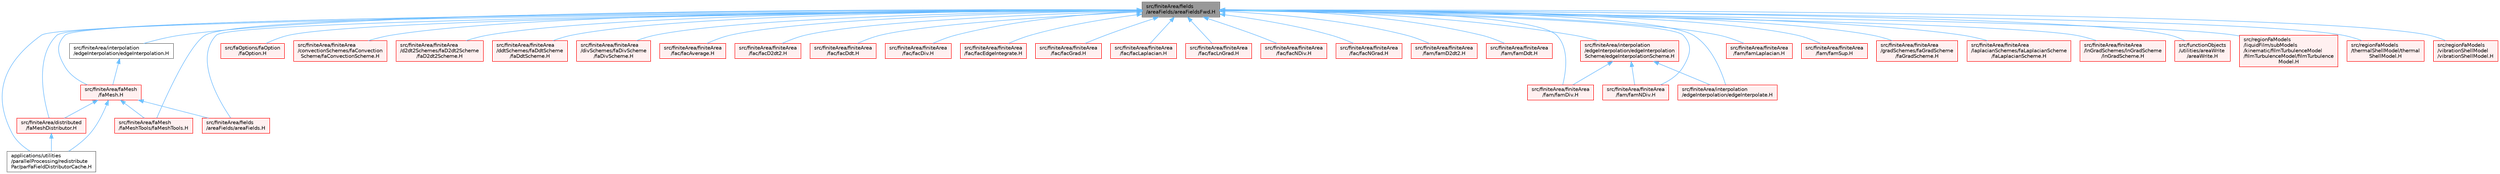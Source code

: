 digraph "src/finiteArea/fields/areaFields/areaFieldsFwd.H"
{
 // LATEX_PDF_SIZE
  bgcolor="transparent";
  edge [fontname=Helvetica,fontsize=10,labelfontname=Helvetica,labelfontsize=10];
  node [fontname=Helvetica,fontsize=10,shape=box,height=0.2,width=0.4];
  Node1 [id="Node000001",label="src/finiteArea/fields\l/areaFields/areaFieldsFwd.H",height=0.2,width=0.4,color="gray40", fillcolor="grey60", style="filled", fontcolor="black",tooltip="Forwards and collection of common area field types."];
  Node1 -> Node2 [id="edge1_Node000001_Node000002",dir="back",color="steelblue1",style="solid",tooltip=" "];
  Node2 [id="Node000002",label="applications/utilities\l/parallelProcessing/redistribute\lPar/parFaFieldDistributorCache.H",height=0.2,width=0.4,color="grey40", fillcolor="white", style="filled",URL="$parFaFieldDistributorCache_8H.html",tooltip=" "];
  Node1 -> Node3 [id="edge2_Node000001_Node000003",dir="back",color="steelblue1",style="solid",tooltip=" "];
  Node3 [id="Node000003",label="src/faOptions/faOption\l/faOption.H",height=0.2,width=0.4,color="red", fillcolor="#FFF0F0", style="filled",URL="$faOption_8H.html",tooltip=" "];
  Node1 -> Node57 [id="edge3_Node000001_Node000057",dir="back",color="steelblue1",style="solid",tooltip=" "];
  Node57 [id="Node000057",label="src/finiteArea/distributed\l/faMeshDistributor.H",height=0.2,width=0.4,color="red", fillcolor="#FFF0F0", style="filled",URL="$faMeshDistributor_8H.html",tooltip=" "];
  Node57 -> Node2 [id="edge4_Node000057_Node000002",dir="back",color="steelblue1",style="solid",tooltip=" "];
  Node1 -> Node60 [id="edge5_Node000001_Node000060",dir="back",color="steelblue1",style="solid",tooltip=" "];
  Node60 [id="Node000060",label="src/finiteArea/faMesh\l/faMesh.H",height=0.2,width=0.4,color="red", fillcolor="#FFF0F0", style="filled",URL="$faMesh_8H.html",tooltip=" "];
  Node60 -> Node2 [id="edge6_Node000060_Node000002",dir="back",color="steelblue1",style="solid",tooltip=" "];
  Node60 -> Node57 [id="edge7_Node000060_Node000057",dir="back",color="steelblue1",style="solid",tooltip=" "];
  Node60 -> Node259 [id="edge8_Node000060_Node000259",dir="back",color="steelblue1",style="solid",tooltip=" "];
  Node259 [id="Node000259",label="src/finiteArea/faMesh\l/faMeshTools/faMeshTools.H",height=0.2,width=0.4,color="red", fillcolor="#FFF0F0", style="filled",URL="$faMeshTools_8H.html",tooltip=" "];
  Node60 -> Node71 [id="edge9_Node000060_Node000071",dir="back",color="steelblue1",style="solid",tooltip=" "];
  Node71 [id="Node000071",label="src/finiteArea/fields\l/areaFields/areaFields.H",height=0.2,width=0.4,color="red", fillcolor="#FFF0F0", style="filled",URL="$areaFields_8H.html",tooltip=" "];
  Node1 -> Node259 [id="edge10_Node000001_Node000259",dir="back",color="steelblue1",style="solid",tooltip=" "];
  Node1 -> Node71 [id="edge11_Node000001_Node000071",dir="back",color="steelblue1",style="solid",tooltip=" "];
  Node1 -> Node300 [id="edge12_Node000001_Node000300",dir="back",color="steelblue1",style="solid",tooltip=" "];
  Node300 [id="Node000300",label="src/finiteArea/finiteArea\l/convectionSchemes/faConvection\lScheme/faConvectionScheme.H",height=0.2,width=0.4,color="red", fillcolor="#FFF0F0", style="filled",URL="$faConvectionScheme_8H.html",tooltip=" "];
  Node1 -> Node304 [id="edge13_Node000001_Node000304",dir="back",color="steelblue1",style="solid",tooltip=" "];
  Node304 [id="Node000304",label="src/finiteArea/finiteArea\l/d2dt2Schemes/faD2dt2Scheme\l/faD2dt2Scheme.H",height=0.2,width=0.4,color="red", fillcolor="#FFF0F0", style="filled",URL="$faD2dt2Scheme_8H.html",tooltip=" "];
  Node1 -> Node307 [id="edge14_Node000001_Node000307",dir="back",color="steelblue1",style="solid",tooltip=" "];
  Node307 [id="Node000307",label="src/finiteArea/finiteArea\l/ddtSchemes/faDdtScheme\l/faDdtScheme.H",height=0.2,width=0.4,color="red", fillcolor="#FFF0F0", style="filled",URL="$faDdtScheme_8H.html",tooltip=" "];
  Node1 -> Node173 [id="edge15_Node000001_Node000173",dir="back",color="steelblue1",style="solid",tooltip=" "];
  Node173 [id="Node000173",label="src/finiteArea/finiteArea\l/divSchemes/faDivScheme\l/faDivScheme.H",height=0.2,width=0.4,color="red", fillcolor="#FFF0F0", style="filled",URL="$faDivScheme_8H.html",tooltip=" "];
  Node1 -> Node312 [id="edge16_Node000001_Node000312",dir="back",color="steelblue1",style="solid",tooltip=" "];
  Node312 [id="Node000312",label="src/finiteArea/finiteArea\l/fac/facAverage.H",height=0.2,width=0.4,color="red", fillcolor="#FFF0F0", style="filled",URL="$facAverage_8H.html",tooltip="Edge-weighted average a edgeField creating a areaField."];
  Node1 -> Node314 [id="edge17_Node000001_Node000314",dir="back",color="steelblue1",style="solid",tooltip=" "];
  Node314 [id="Node000314",label="src/finiteArea/finiteArea\l/fac/facD2dt2.H",height=0.2,width=0.4,color="red", fillcolor="#FFF0F0", style="filled",URL="$facD2dt2_8H.html",tooltip=" "];
  Node1 -> Node315 [id="edge18_Node000001_Node000315",dir="back",color="steelblue1",style="solid",tooltip=" "];
  Node315 [id="Node000315",label="src/finiteArea/finiteArea\l/fac/facDdt.H",height=0.2,width=0.4,color="red", fillcolor="#FFF0F0", style="filled",URL="$facDdt_8H.html",tooltip="Calculate the first temporal derivative."];
  Node1 -> Node316 [id="edge19_Node000001_Node000316",dir="back",color="steelblue1",style="solid",tooltip=" "];
  Node316 [id="Node000316",label="src/finiteArea/finiteArea\l/fac/facDiv.H",height=0.2,width=0.4,color="red", fillcolor="#FFF0F0", style="filled",URL="$facDiv_8H.html",tooltip="Calculate the divergence of the given field."];
  Node1 -> Node317 [id="edge20_Node000001_Node000317",dir="back",color="steelblue1",style="solid",tooltip=" "];
  Node317 [id="Node000317",label="src/finiteArea/finiteArea\l/fac/facEdgeIntegrate.H",height=0.2,width=0.4,color="red", fillcolor="#FFF0F0", style="filled",URL="$facEdgeIntegrate_8H.html",tooltip="Edge integrate edgeField creating a areaField. Edge sum a edgeField creating a areaField."];
  Node1 -> Node318 [id="edge21_Node000001_Node000318",dir="back",color="steelblue1",style="solid",tooltip=" "];
  Node318 [id="Node000318",label="src/finiteArea/finiteArea\l/fac/facGrad.H",height=0.2,width=0.4,color="red", fillcolor="#FFF0F0", style="filled",URL="$facGrad_8H.html",tooltip="Calculate the gradient of the given field."];
  Node1 -> Node319 [id="edge22_Node000001_Node000319",dir="back",color="steelblue1",style="solid",tooltip=" "];
  Node319 [id="Node000319",label="src/finiteArea/finiteArea\l/fac/facLaplacian.H",height=0.2,width=0.4,color="red", fillcolor="#FFF0F0", style="filled",URL="$facLaplacian_8H.html",tooltip="Calculate the laplacian of the given field."];
  Node1 -> Node320 [id="edge23_Node000001_Node000320",dir="back",color="steelblue1",style="solid",tooltip=" "];
  Node320 [id="Node000320",label="src/finiteArea/finiteArea\l/fac/facLnGrad.H",height=0.2,width=0.4,color="red", fillcolor="#FFF0F0", style="filled",URL="$facLnGrad_8H.html",tooltip="Calculate the lnGrad of the given areaField."];
  Node1 -> Node321 [id="edge24_Node000001_Node000321",dir="back",color="steelblue1",style="solid",tooltip=" "];
  Node321 [id="Node000321",label="src/finiteArea/finiteArea\l/fac/facNDiv.H",height=0.2,width=0.4,color="red", fillcolor="#FFF0F0", style="filled",URL="$facNDiv_8H.html",tooltip="Calculate the divergence of the given field."];
  Node1 -> Node322 [id="edge25_Node000001_Node000322",dir="back",color="steelblue1",style="solid",tooltip=" "];
  Node322 [id="Node000322",label="src/finiteArea/finiteArea\l/fac/facNGrad.H",height=0.2,width=0.4,color="red", fillcolor="#FFF0F0", style="filled",URL="$facNGrad_8H.html",tooltip="Calculate the gradient normal to the surface of the given field."];
  Node1 -> Node112 [id="edge26_Node000001_Node000112",dir="back",color="steelblue1",style="solid",tooltip=" "];
  Node112 [id="Node000112",label="src/finiteArea/finiteArea\l/fam/famD2dt2.H",height=0.2,width=0.4,color="red", fillcolor="#FFF0F0", style="filled",URL="$famD2dt2_8H.html",tooltip=" "];
  Node1 -> Node115 [id="edge27_Node000001_Node000115",dir="back",color="steelblue1",style="solid",tooltip=" "];
  Node115 [id="Node000115",label="src/finiteArea/finiteArea\l/fam/famDdt.H",height=0.2,width=0.4,color="red", fillcolor="#FFF0F0", style="filled",URL="$famDdt_8H.html",tooltip="Calculate the matrix for the first temporal derivative."];
  Node1 -> Node117 [id="edge28_Node000001_Node000117",dir="back",color="steelblue1",style="solid",tooltip=" "];
  Node117 [id="Node000117",label="src/finiteArea/finiteArea\l/fam/famDiv.H",height=0.2,width=0.4,color="red", fillcolor="#FFF0F0", style="filled",URL="$famDiv_8H.html",tooltip="Calculate the matrix for the divergence of the given field and flux."];
  Node1 -> Node121 [id="edge29_Node000001_Node000121",dir="back",color="steelblue1",style="solid",tooltip=" "];
  Node121 [id="Node000121",label="src/finiteArea/finiteArea\l/fam/famLaplacian.H",height=0.2,width=0.4,color="red", fillcolor="#FFF0F0", style="filled",URL="$famLaplacian_8H.html",tooltip="Calculate the matrix for the laplacian of the field."];
  Node1 -> Node123 [id="edge30_Node000001_Node000123",dir="back",color="steelblue1",style="solid",tooltip=" "];
  Node123 [id="Node000123",label="src/finiteArea/finiteArea\l/fam/famNDiv.H",height=0.2,width=0.4,color="red", fillcolor="#FFF0F0", style="filled",URL="$famNDiv_8H.html",tooltip="Calculate the matrix for the divergence of the given field and flux."];
  Node1 -> Node124 [id="edge31_Node000001_Node000124",dir="back",color="steelblue1",style="solid",tooltip=" "];
  Node124 [id="Node000124",label="src/finiteArea/finiteArea\l/fam/famSup.H",height=0.2,width=0.4,color="red", fillcolor="#FFF0F0", style="filled",URL="$famSup_8H.html",tooltip="Calculate the finiteArea matrix for implicit and explicit sources."];
  Node1 -> Node323 [id="edge32_Node000001_Node000323",dir="back",color="steelblue1",style="solid",tooltip=" "];
  Node323 [id="Node000323",label="src/finiteArea/finiteArea\l/gradSchemes/faGradScheme\l/faGradScheme.H",height=0.2,width=0.4,color="red", fillcolor="#FFF0F0", style="filled",URL="$faGradScheme_8H.html",tooltip=" "];
  Node1 -> Node185 [id="edge33_Node000001_Node000185",dir="back",color="steelblue1",style="solid",tooltip=" "];
  Node185 [id="Node000185",label="src/finiteArea/finiteArea\l/laplacianSchemes/faLaplacianScheme\l/faLaplacianScheme.H",height=0.2,width=0.4,color="red", fillcolor="#FFF0F0", style="filled",URL="$faLaplacianScheme_8H.html",tooltip=" "];
  Node1 -> Node328 [id="edge34_Node000001_Node000328",dir="back",color="steelblue1",style="solid",tooltip=" "];
  Node328 [id="Node000328",label="src/finiteArea/finiteArea\l/lnGradSchemes/lnGradScheme\l/lnGradScheme.H",height=0.2,width=0.4,color="red", fillcolor="#FFF0F0", style="filled",URL="$lnGradScheme_8H.html",tooltip=" "];
  Node1 -> Node334 [id="edge35_Node000001_Node000334",dir="back",color="steelblue1",style="solid",tooltip=" "];
  Node334 [id="Node000334",label="src/finiteArea/interpolation\l/edgeInterpolation/edgeInterpolate.H",height=0.2,width=0.4,color="red", fillcolor="#FFF0F0", style="filled",URL="$edgeInterpolate_8H.html",tooltip=" "];
  Node1 -> Node336 [id="edge36_Node000001_Node000336",dir="back",color="steelblue1",style="solid",tooltip=" "];
  Node336 [id="Node000336",label="src/finiteArea/interpolation\l/edgeInterpolation/edgeInterpolation.H",height=0.2,width=0.4,color="grey40", fillcolor="white", style="filled",URL="$edgeInterpolation_8H.html",tooltip=" "];
  Node336 -> Node60 [id="edge37_Node000336_Node000060",dir="back",color="steelblue1",style="solid",tooltip=" "];
  Node1 -> Node337 [id="edge38_Node000001_Node000337",dir="back",color="steelblue1",style="solid",tooltip=" "];
  Node337 [id="Node000337",label="src/finiteArea/interpolation\l/edgeInterpolation/edgeInterpolation\lScheme/edgeInterpolationScheme.H",height=0.2,width=0.4,color="red", fillcolor="#FFF0F0", style="filled",URL="$edgeInterpolationScheme_8H.html",tooltip=" "];
  Node337 -> Node117 [id="edge39_Node000337_Node000117",dir="back",color="steelblue1",style="solid",tooltip=" "];
  Node337 -> Node123 [id="edge40_Node000337_Node000123",dir="back",color="steelblue1",style="solid",tooltip=" "];
  Node337 -> Node334 [id="edge41_Node000337_Node000334",dir="back",color="steelblue1",style="solid",tooltip=" "];
  Node1 -> Node340 [id="edge42_Node000001_Node000340",dir="back",color="steelblue1",style="solid",tooltip=" "];
  Node340 [id="Node000340",label="src/functionObjects\l/utilities/areaWrite\l/areaWrite.H",height=0.2,width=0.4,color="red", fillcolor="#FFF0F0", style="filled",URL="$areaWrite_8H.html",tooltip=" "];
  Node1 -> Node23 [id="edge43_Node000001_Node000023",dir="back",color="steelblue1",style="solid",tooltip=" "];
  Node23 [id="Node000023",label="src/regionFaModels\l/liquidFilm/subModels\l/kinematic/filmTurbulenceModel\l/filmTurbulenceModel/filmTurbulence\lModel.H",height=0.2,width=0.4,color="red", fillcolor="#FFF0F0", style="filled",URL="$regionFaModels_2liquidFilm_2subModels_2kinematic_2filmTurbulenceModel_2filmTurbulenceModel_2filmTurbulenceModel_8H.html",tooltip=" "];
  Node1 -> Node28 [id="edge44_Node000001_Node000028",dir="back",color="steelblue1",style="solid",tooltip=" "];
  Node28 [id="Node000028",label="src/regionFaModels\l/thermalShellModel/thermal\lShellModel.H",height=0.2,width=0.4,color="red", fillcolor="#FFF0F0", style="filled",URL="$thermalShellModel_8H.html",tooltip=" "];
  Node1 -> Node35 [id="edge45_Node000001_Node000035",dir="back",color="steelblue1",style="solid",tooltip=" "];
  Node35 [id="Node000035",label="src/regionFaModels\l/vibrationShellModel\l/vibrationShellModel.H",height=0.2,width=0.4,color="red", fillcolor="#FFF0F0", style="filled",URL="$vibrationShellModel_8H.html",tooltip=" "];
}
